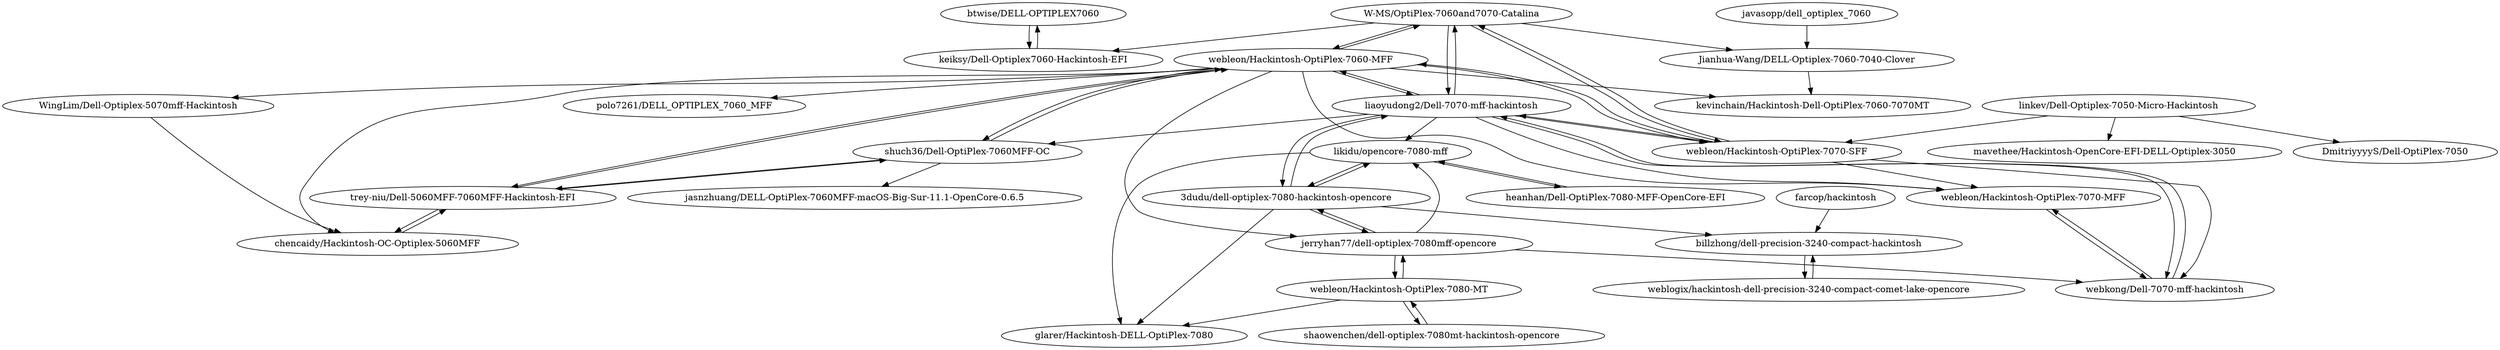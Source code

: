 digraph G {
"btwise/DELL-OPTIPLEX7060" -> "keiksy/Dell-Optiplex7060-Hackintosh-EFI"
"shuch36/Dell-OptiPlex-7060MFF-OC" -> "webleon/Hackintosh-OptiPlex-7060-MFF"
"shuch36/Dell-OptiPlex-7060MFF-OC" -> "trey-niu/Dell-5060MFF-7060MFF-Hackintosh-EFI"
"shuch36/Dell-OptiPlex-7060MFF-OC" -> "jasnzhuang/DELL-OptiPlex-7060MFF-macOS-Big-Sur-11.1-OpenCore-0.6.5"
"W-MS/OptiPlex-7060and7070-Catalina" -> "liaoyudong2/Dell-7070-mff-hackintosh"
"W-MS/OptiPlex-7060and7070-Catalina" -> "webleon/Hackintosh-OptiPlex-7070-SFF"
"W-MS/OptiPlex-7060and7070-Catalina" -> "keiksy/Dell-Optiplex7060-Hackintosh-EFI"
"W-MS/OptiPlex-7060and7070-Catalina" -> "webleon/Hackintosh-OptiPlex-7060-MFF"
"W-MS/OptiPlex-7060and7070-Catalina" -> "Jianhua-Wang/DELL-Optiplex-7060-7040-Clover"
"liaoyudong2/Dell-7070-mff-hackintosh" -> "W-MS/OptiPlex-7060and7070-Catalina"
"liaoyudong2/Dell-7070-mff-hackintosh" -> "webleon/Hackintosh-OptiPlex-7070-SFF"
"liaoyudong2/Dell-7070-mff-hackintosh" -> "webleon/Hackintosh-OptiPlex-7060-MFF"
"liaoyudong2/Dell-7070-mff-hackintosh" -> "webkong/Dell-7070-mff-hackintosh"
"liaoyudong2/Dell-7070-mff-hackintosh" -> "3dudu/dell-optiplex-7080-hackintosh-opencore"
"liaoyudong2/Dell-7070-mff-hackintosh" -> "likidu/opencore-7080-mff"
"liaoyudong2/Dell-7070-mff-hackintosh" -> "shuch36/Dell-OptiPlex-7060MFF-OC"
"liaoyudong2/Dell-7070-mff-hackintosh" -> "webleon/Hackintosh-OptiPlex-7070-MFF"
"webleon/Hackintosh-OptiPlex-7070-SFF" -> "W-MS/OptiPlex-7060and7070-Catalina"
"webleon/Hackintosh-OptiPlex-7070-SFF" -> "liaoyudong2/Dell-7070-mff-hackintosh"
"webleon/Hackintosh-OptiPlex-7070-SFF" -> "webleon/Hackintosh-OptiPlex-7070-MFF"
"webleon/Hackintosh-OptiPlex-7070-SFF" -> "webkong/Dell-7070-mff-hackintosh"
"webleon/Hackintosh-OptiPlex-7070-SFF" -> "webleon/Hackintosh-OptiPlex-7060-MFF"
"keiksy/Dell-Optiplex7060-Hackintosh-EFI" -> "btwise/DELL-OPTIPLEX7060"
"Jianhua-Wang/DELL-Optiplex-7060-7040-Clover" -> "kevinchain/Hackintosh-Dell-OptiPlex-7060-7070MT"
"chencaidy/Hackintosh-OC-Optiplex-5060MFF" -> "trey-niu/Dell-5060MFF-7060MFF-Hackintosh-EFI"
"webleon/Hackintosh-OptiPlex-7060-MFF" -> "shuch36/Dell-OptiPlex-7060MFF-OC"
"webleon/Hackintosh-OptiPlex-7060-MFF" -> "trey-niu/Dell-5060MFF-7060MFF-Hackintosh-EFI"
"webleon/Hackintosh-OptiPlex-7060-MFF" -> "liaoyudong2/Dell-7070-mff-hackintosh"
"webleon/Hackintosh-OptiPlex-7060-MFF" -> "polo7261/DELL_OPTIPLEX_7060_MFF"
"webleon/Hackintosh-OptiPlex-7060-MFF" -> "W-MS/OptiPlex-7060and7070-Catalina"
"webleon/Hackintosh-OptiPlex-7060-MFF" -> "webleon/Hackintosh-OptiPlex-7070-SFF"
"webleon/Hackintosh-OptiPlex-7060-MFF" -> "kevinchain/Hackintosh-Dell-OptiPlex-7060-7070MT"
"webleon/Hackintosh-OptiPlex-7060-MFF" -> "webleon/Hackintosh-OptiPlex-7070-MFF"
"webleon/Hackintosh-OptiPlex-7060-MFF" -> "jerryhan77/dell-optiplex-7080mff-opencore"
"webleon/Hackintosh-OptiPlex-7060-MFF" -> "chencaidy/Hackintosh-OC-Optiplex-5060MFF"
"webleon/Hackintosh-OptiPlex-7060-MFF" -> "WingLim/Dell-Optiplex-5070mff-Hackintosh"
"jerryhan77/dell-optiplex-7080mff-opencore" -> "webleon/Hackintosh-OptiPlex-7080-MT"
"jerryhan77/dell-optiplex-7080mff-opencore" -> "likidu/opencore-7080-mff"
"jerryhan77/dell-optiplex-7080mff-opencore" -> "3dudu/dell-optiplex-7080-hackintosh-opencore"
"jerryhan77/dell-optiplex-7080mff-opencore" -> "webkong/Dell-7070-mff-hackintosh"
"3dudu/dell-optiplex-7080-hackintosh-opencore" -> "likidu/opencore-7080-mff"
"3dudu/dell-optiplex-7080-hackintosh-opencore" -> "glarer/Hackintosh-DELL-OptiPlex-7080"
"3dudu/dell-optiplex-7080-hackintosh-opencore" -> "jerryhan77/dell-optiplex-7080mff-opencore"
"3dudu/dell-optiplex-7080-hackintosh-opencore" -> "liaoyudong2/Dell-7070-mff-hackintosh"
"3dudu/dell-optiplex-7080-hackintosh-opencore" -> "billzhong/dell-precision-3240-compact-hackintosh"
"webleon/Hackintosh-OptiPlex-7070-MFF" -> "webkong/Dell-7070-mff-hackintosh"
"linkev/Dell-Optiplex-7050-Micro-Hackintosh" -> "DmitriyyyyS/Dell-OptiPlex-7050"
"linkev/Dell-Optiplex-7050-Micro-Hackintosh" -> "webleon/Hackintosh-OptiPlex-7070-SFF"
"linkev/Dell-Optiplex-7050-Micro-Hackintosh" -> "mavethee/Hackintosh-OpenCore-EFI-DELL-Optiplex-3050"
"likidu/opencore-7080-mff" -> "heanhan/Dell-OptiPlex-7080-MFF-OpenCore-EFI"
"likidu/opencore-7080-mff" -> "3dudu/dell-optiplex-7080-hackintosh-opencore"
"likidu/opencore-7080-mff" -> "glarer/Hackintosh-DELL-OptiPlex-7080"
"shaowenchen/dell-optiplex-7080mt-hackintosh-opencore" -> "webleon/Hackintosh-OptiPlex-7080-MT"
"WingLim/Dell-Optiplex-5070mff-Hackintosh" -> "chencaidy/Hackintosh-OC-Optiplex-5060MFF"
"weblogix/hackintosh-dell-precision-3240-compact-comet-lake-opencore" -> "billzhong/dell-precision-3240-compact-hackintosh"
"billzhong/dell-precision-3240-compact-hackintosh" -> "weblogix/hackintosh-dell-precision-3240-compact-comet-lake-opencore"
"trey-niu/Dell-5060MFF-7060MFF-Hackintosh-EFI" -> "chencaidy/Hackintosh-OC-Optiplex-5060MFF"
"trey-niu/Dell-5060MFF-7060MFF-Hackintosh-EFI" -> "webleon/Hackintosh-OptiPlex-7060-MFF"
"trey-niu/Dell-5060MFF-7060MFF-Hackintosh-EFI" -> "shuch36/Dell-OptiPlex-7060MFF-OC"
"farcop/hackintosh" -> "billzhong/dell-precision-3240-compact-hackintosh"
"webleon/Hackintosh-OptiPlex-7080-MT" -> "shaowenchen/dell-optiplex-7080mt-hackintosh-opencore"
"webleon/Hackintosh-OptiPlex-7080-MT" -> "jerryhan77/dell-optiplex-7080mff-opencore"
"webleon/Hackintosh-OptiPlex-7080-MT" -> "glarer/Hackintosh-DELL-OptiPlex-7080"
"webkong/Dell-7070-mff-hackintosh" -> "webleon/Hackintosh-OptiPlex-7070-MFF"
"webkong/Dell-7070-mff-hackintosh" -> "liaoyudong2/Dell-7070-mff-hackintosh"
"javasopp/dell_optiplex_7060" -> "Jianhua-Wang/DELL-Optiplex-7060-7040-Clover"
"heanhan/Dell-OptiPlex-7080-MFF-OpenCore-EFI" -> "likidu/opencore-7080-mff"
"btwise/DELL-OPTIPLEX7060" ["l"="0.512,46.977"]
"keiksy/Dell-Optiplex7060-Hackintosh-EFI" ["l"="0.532,46.977"]
"shuch36/Dell-OptiPlex-7060MFF-OC" ["l"="0.533,46.967"]
"webleon/Hackintosh-OptiPlex-7060-MFF" ["l"="0.553,46.969"]
"trey-niu/Dell-5060MFF-7060MFF-Hackintosh-EFI" ["l"="0.542,46.958"]
"jasnzhuang/DELL-OptiPlex-7060MFF-macOS-Big-Sur-11.1-OpenCore-0.6.5" ["l"="0.511,46.96"]
"W-MS/OptiPlex-7060and7070-Catalina" ["l"="0.572,46.973"]
"liaoyudong2/Dell-7070-mff-hackintosh" ["l"="0.559,46.988"]
"webleon/Hackintosh-OptiPlex-7070-SFF" ["l"="0.577,46.985"]
"Jianhua-Wang/DELL-Optiplex-7060-7040-Clover" ["l"="0.596,46.958"]
"webkong/Dell-7070-mff-hackintosh" ["l"="0.558,46.997"]
"3dudu/dell-optiplex-7080-hackintosh-opencore" ["l"="0.542,47.009"]
"likidu/opencore-7080-mff" ["l"="0.556,47.012"]
"webleon/Hackintosh-OptiPlex-7070-MFF" ["l"="0.548,46.985"]
"kevinchain/Hackintosh-Dell-OptiPlex-7060-7070MT" ["l"="0.577,46.958"]
"chencaidy/Hackintosh-OC-Optiplex-5060MFF" ["l"="0.55,46.948"]
"polo7261/DELL_OPTIPLEX_7060_MFF" ["l"="0.568,46.951"]
"jerryhan77/dell-optiplex-7080mff-opencore" ["l"="0.532,46.998"]
"WingLim/Dell-Optiplex-5070mff-Hackintosh" ["l"="0.535,46.947"]
"webleon/Hackintosh-OptiPlex-7080-MT" ["l"="0.511,47.009"]
"glarer/Hackintosh-DELL-OptiPlex-7080" ["l"="0.531,47.018"]
"billzhong/dell-precision-3240-compact-hackintosh" ["l"="0.538,47.036"]
"linkev/Dell-Optiplex-7050-Micro-Hackintosh" ["l"="0.621,46.993"]
"DmitriyyyyS/Dell-OptiPlex-7050" ["l"="0.634,47.007"]
"mavethee/Hackintosh-OpenCore-EFI-DELL-Optiplex-3050" ["l"="0.65,46.991"]
"heanhan/Dell-OptiPlex-7080-MFF-OpenCore-EFI" ["l"="0.569,47.022"]
"shaowenchen/dell-optiplex-7080mt-hackintosh-opencore" ["l"="0.492,47.014"]
"weblogix/hackintosh-dell-precision-3240-compact-comet-lake-opencore" ["l"="0.525,47.046"]
"farcop/hackintosh" ["l"="0.548,47.05"]
"javasopp/dell_optiplex_7060" ["l"="0.613,46.948"]
}